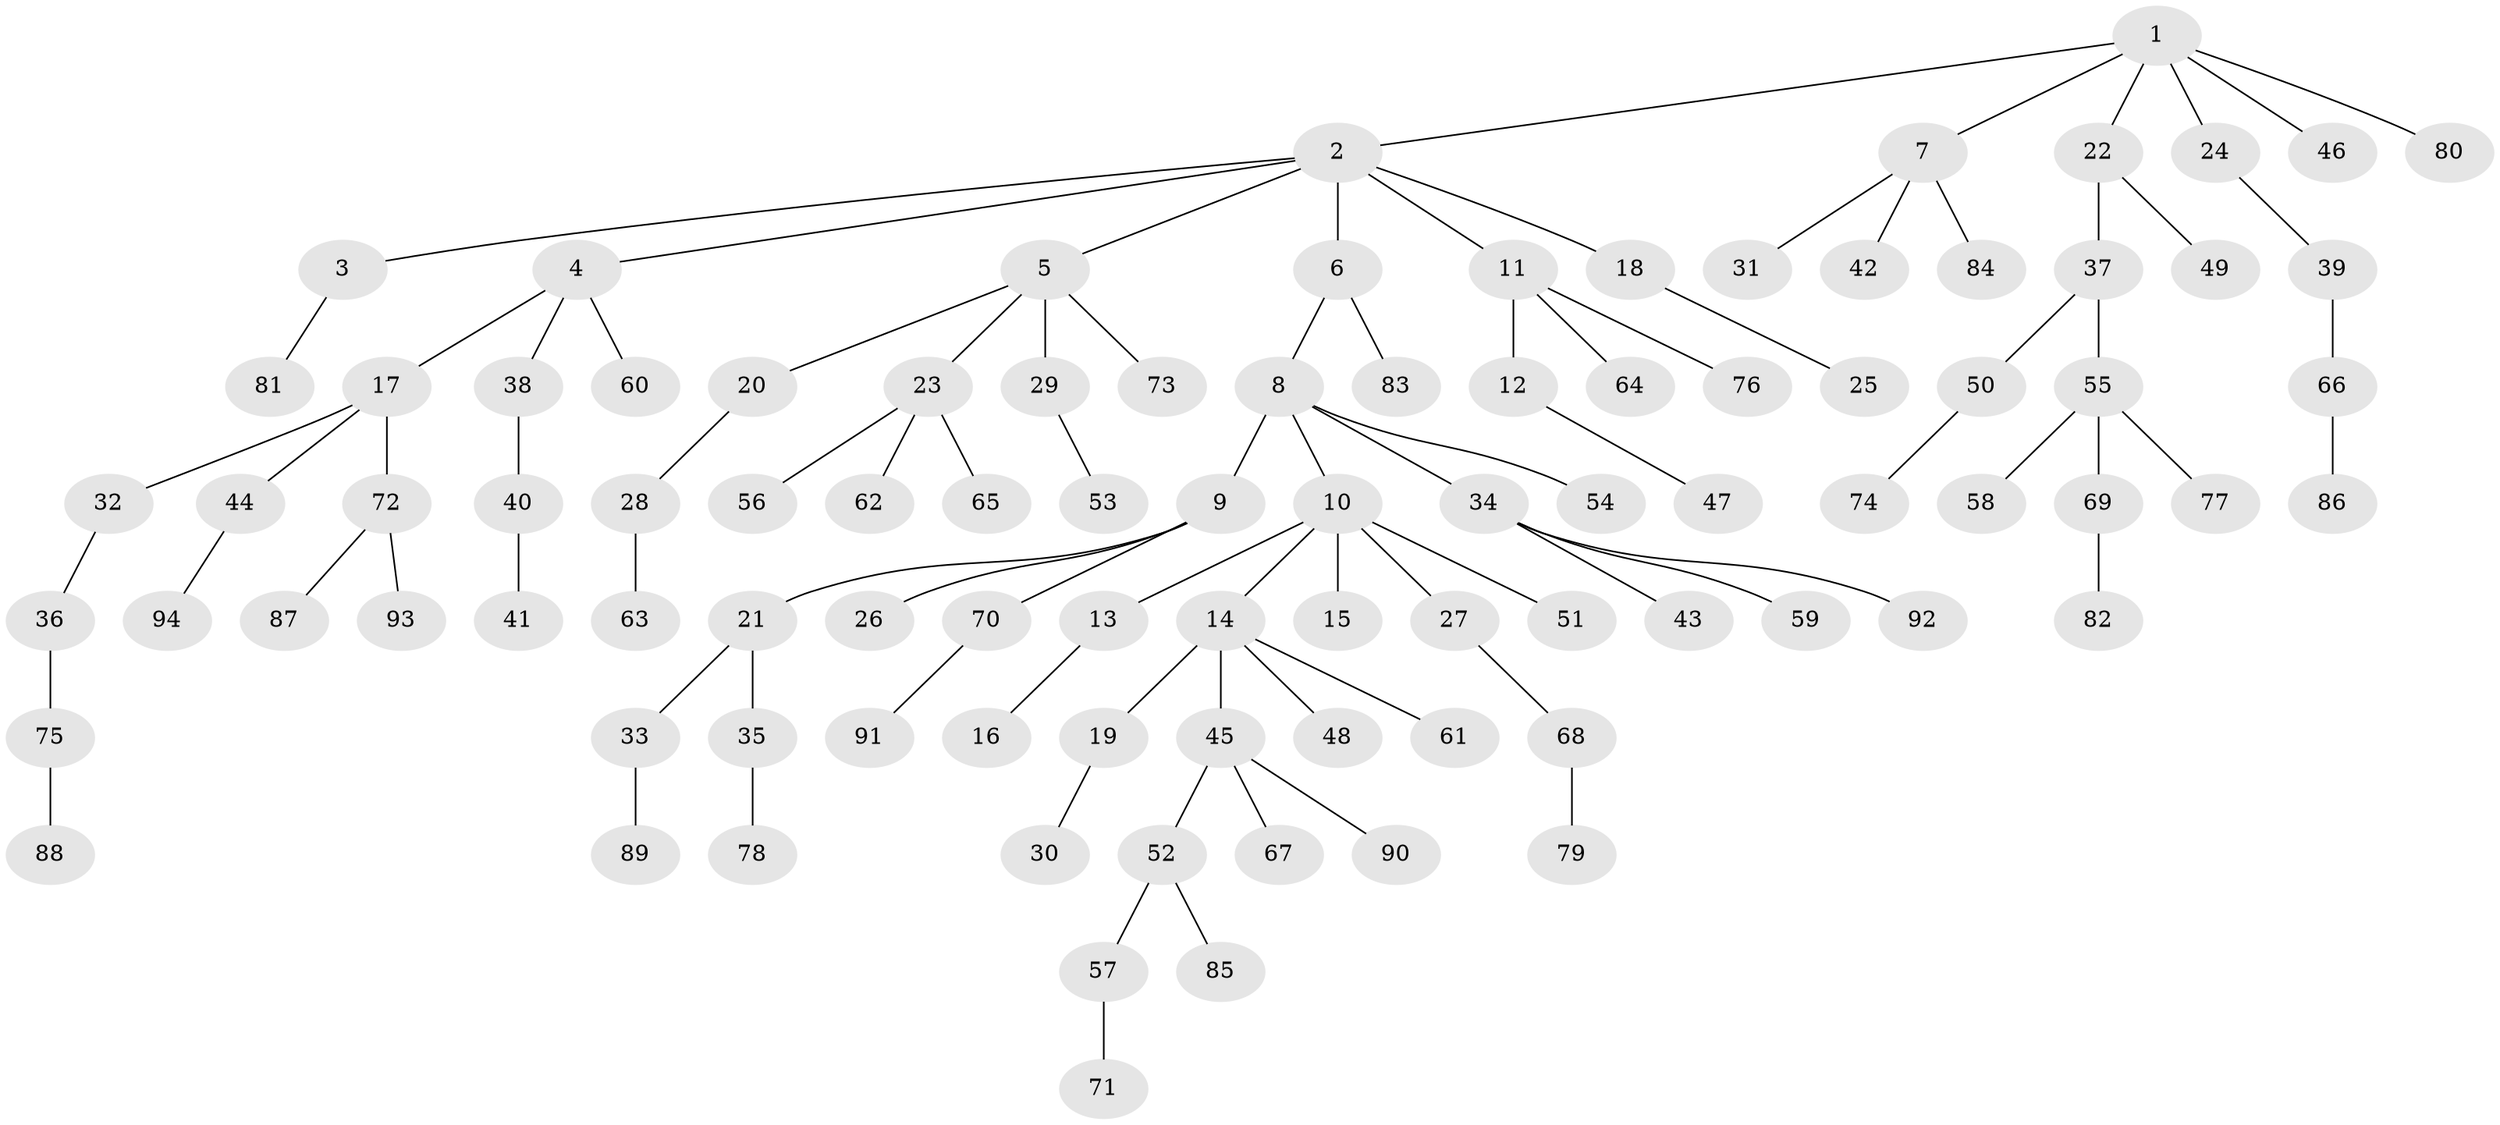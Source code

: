 // Generated by graph-tools (version 1.1) at 2025/36/03/09/25 02:36:29]
// undirected, 94 vertices, 93 edges
graph export_dot {
graph [start="1"]
  node [color=gray90,style=filled];
  1;
  2;
  3;
  4;
  5;
  6;
  7;
  8;
  9;
  10;
  11;
  12;
  13;
  14;
  15;
  16;
  17;
  18;
  19;
  20;
  21;
  22;
  23;
  24;
  25;
  26;
  27;
  28;
  29;
  30;
  31;
  32;
  33;
  34;
  35;
  36;
  37;
  38;
  39;
  40;
  41;
  42;
  43;
  44;
  45;
  46;
  47;
  48;
  49;
  50;
  51;
  52;
  53;
  54;
  55;
  56;
  57;
  58;
  59;
  60;
  61;
  62;
  63;
  64;
  65;
  66;
  67;
  68;
  69;
  70;
  71;
  72;
  73;
  74;
  75;
  76;
  77;
  78;
  79;
  80;
  81;
  82;
  83;
  84;
  85;
  86;
  87;
  88;
  89;
  90;
  91;
  92;
  93;
  94;
  1 -- 2;
  1 -- 7;
  1 -- 22;
  1 -- 24;
  1 -- 46;
  1 -- 80;
  2 -- 3;
  2 -- 4;
  2 -- 5;
  2 -- 6;
  2 -- 11;
  2 -- 18;
  3 -- 81;
  4 -- 17;
  4 -- 38;
  4 -- 60;
  5 -- 20;
  5 -- 23;
  5 -- 29;
  5 -- 73;
  6 -- 8;
  6 -- 83;
  7 -- 31;
  7 -- 42;
  7 -- 84;
  8 -- 9;
  8 -- 10;
  8 -- 34;
  8 -- 54;
  9 -- 21;
  9 -- 26;
  9 -- 70;
  10 -- 13;
  10 -- 14;
  10 -- 15;
  10 -- 27;
  10 -- 51;
  11 -- 12;
  11 -- 64;
  11 -- 76;
  12 -- 47;
  13 -- 16;
  14 -- 19;
  14 -- 45;
  14 -- 48;
  14 -- 61;
  17 -- 32;
  17 -- 44;
  17 -- 72;
  18 -- 25;
  19 -- 30;
  20 -- 28;
  21 -- 33;
  21 -- 35;
  22 -- 37;
  22 -- 49;
  23 -- 56;
  23 -- 62;
  23 -- 65;
  24 -- 39;
  27 -- 68;
  28 -- 63;
  29 -- 53;
  32 -- 36;
  33 -- 89;
  34 -- 43;
  34 -- 59;
  34 -- 92;
  35 -- 78;
  36 -- 75;
  37 -- 50;
  37 -- 55;
  38 -- 40;
  39 -- 66;
  40 -- 41;
  44 -- 94;
  45 -- 52;
  45 -- 67;
  45 -- 90;
  50 -- 74;
  52 -- 57;
  52 -- 85;
  55 -- 58;
  55 -- 69;
  55 -- 77;
  57 -- 71;
  66 -- 86;
  68 -- 79;
  69 -- 82;
  70 -- 91;
  72 -- 87;
  72 -- 93;
  75 -- 88;
}
